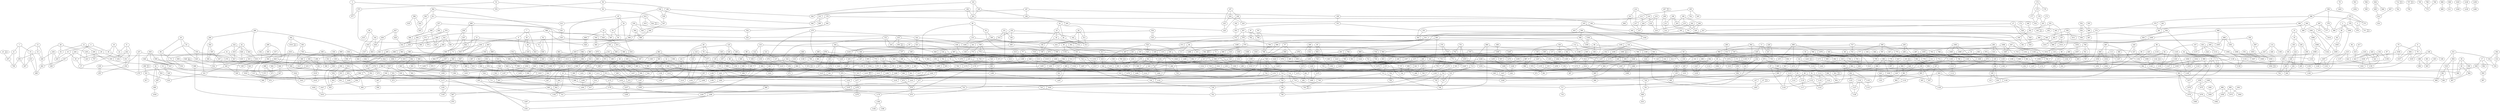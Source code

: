 /* Created with the Wolfram Language : www.wolfram.com */

graph {
	1;
	2;
	3;
	4;
	5;
	6;
	7;
	8;
	9;
	10;
	11;
	12;
	13;
	14;
	15;
	16;
	17;
	18;
	19;
	20;
	21;
	22;
	23;
	24;
	25;
	26;
	27;
	28;
	29;
	30;
	31;
	32;
	33;
	34;
	35;
	36;
	37;
	38;
	39;
	40;
	41;
	42;
	43;
	44;
	45;
	46;
	47;
	48;
	49;
	50;
	51;
	52;
	53;
	54;
	55;
	56;
	57;
	58;
	59;
	60;
	61;
	62;
	63;
	64;
	65;
	66;
	67;
	68;
	69;
	70;
	71;
	72;
	73;
	74;
	75;
	76;
	77;
	78;
	79;
	80;
	81;
	82;
	83;
	84;
	85;
	86;
	87;
	88;
	89;
	90;
	91;
	92;
	93;
	94;
	95;
	96;
	97;
	98;
	99;
	100;
	101;
	102;
	103;
	104;
	105;
	106;
	107;
	108;
	109;
	110;
	111;
	112;
	113;
	114;
	115;
	116;
	117;
	118;
	119;
	120;
	121;
	122;
	123;
	124;
	125;
	126;
	127;
	128;
	129;
	130;
	131;
	132;
	133;
	134;
	135;
	136;
	137;
	138;
	139;
	140;
	141;
	142;
	143;
	144;
	145;
	146;
	147;
	148;
	149;
	150;
	151;
	152;
	153;
	154;
	155;
	156;
	157;
	158;
	159;
	160;
	161;
	162;
	163;
	164;
	165;
	166;
	167;
	168;
	169;
	170;
	171;
	172;
	173;
	174;
	175;
	176;
	177;
	178;
	179;
	180;
	181;
	182;
	183;
	184;
	185;
	186;
	187;
	188;
	189;
	190;
	191;
	192;
	193;
	194;
	195;
	196;
	197;
	198;
	199;
	200;
	201;
	202;
	203;
	204;
	205;
	206;
	207;
	208;
	209;
	210;
	211;
	212;
	213;
	214;
	215;
	216;
	217;
	218;
	219;
	220;
	221;
	222;
	223;
	224;
	225;
	226;
	227;
	228;
	229;
	230;
	231;
	232;
	233;
	234;
	235;
	236;
	237;
	238;
	239;
	240;
	241;
	242;
	243;
	244;
	245;
	246;
	247;
	248;
	249;
	250;
	251;
	252;
	253;
	254;
	255;
	256;
	257;
	258;
	259;
	260;
	261;
	262;
	263;
	264;
	265;
	266;
	267;
	268;
	269;
	270;
	271;
	272;
	273;
	274;
	275;
	276;
	277;
	278;
	279;
	280;
	281;
	282;
	283;
	284;
	285;
	286;
	287;
	288;
	289;
	290;
	291;
	292;
	293;
	294;
	295;
	296;
	297;
	298;
	299;
	300;
	301;
	302;
	303;
	304;
	305;
	306;
	307;
	308;
	309;
	310;
	311;
	312;
	313;
	314;
	315;
	316;
	317;
	318;
	319;
	320;
	321;
	322;
	323;
	324;
	325;
	326;
	327;
	328;
	329;
	330;
	331;
	332;
	333;
	334;
	335;
	336;
	337;
	338;
	339;
	340;
	341;
	342;
	343;
	344;
	345;
	346;
	347;
	348;
	349;
	350;
	351;
	352;
	353;
	354;
	355;
	356;
	357;
	358;
	359;
	360;
	361;
	362;
	363;
	364;
	365;
	366;
	367;
	368;
	369;
	370;
	371;
	372;
	373;
	374;
	375;
	376;
	377;
	378;
	379;
	380;
	381;
	382;
	383;
	384;
	385;
	386;
	387;
	388;
	389;
	390;
	391;
	392;
	393;
	394;
	395;
	396;
	397;
	398;
	399;
	400;
	401;
	402;
	403;
	404;
	405;
	406;
	407;
	408;
	409;
	410;
	411;
	412;
	413;
	414;
	415;
	416;
	417;
	418;
	419;
	420;
	421;
	422;
	423;
	424;
	425;
	426;
	427;
	428;
	429;
	430;
	431;
	432;
	433;
	434;
	435;
	436;
	437;
	438;
	439;
	440;
	441;
	442;
	443;
	444;
	445;
	446;
	447;
	448;
	449;
	450;
	451;
	452;
	453;
	454;
	455;
	456;
	457;
	458;
	459;
	460;
	461;
	462;
	463;
	464;
	465;
	466;
	467;
	468;
	469;
	470;
	471;
	472;
	473;
	474;
	475;
	476;
	477;
	478;
	479;
	480;
	481;
	482;
	483;
	484;
	485;
	486;
	487;
	488;
	489;
	490;
	491;
	492;
	493;
	494;
	495;
	496;
	497;
	498;
	499;
	500;
	501;
	502;
	503;
	504;
	505;
	506;
	507;
	508;
	509;
	510;
	511;
	512;
	513;
	514;
	515;
	516;
	517;
	518;
	519;
	520;
	521;
	522;
	523;
	524;
	525;
	526;
	527;
	528;
	529;
	530;
	531;
	532;
	533;
	534;
	535;
	536;
	537;
	538;
	539;
	540;
	541;
	542;
	543;
	544;
	545;
	546;
	547;
	548;
	549;
	550;
	551;
	552;
	553;
	554;
	555;
	556;
	557;
	558;
	559;
	560;
	561;
	562;
	563;
	564;
	565;
	566;
	567;
	568;
	569;
	570;
	571;
	572;
	573;
	574;
	575;
	576;
	577;
	578;
	579;
	580;
	581;
	582;
	583;
	584;
	585;
	586;
	587;
	588;
	589;
	590;
	591;
	592;
	593;
	594;
	595;
	596;
	597;
	598;
	599;
	600;
	601;
	602;
	603;
	604;
	605;
	606;
	607;
	608;
	609;
	610;
	611;
	612;
	613;
	614;
	615;
	616;
	617;
	618;
	619;
	620;
	621;
	622;
	623;
	624;
	625;
	626;
	627;
	628;
	629;
	630;
	631;
	632;
	633;
	634;
	635;
	636;
	637;
	638;
	639;
	640;
	641;
	642;
	643;
	644;
	645;
	646;
	647;
	648;
	649;
	650;
	651;
	652;
	653;
	654;
	655;
	656;
	657;
	658;
	659;
	660;
	661;
	662;
	663;
	664;
	665;
	666;
	667;
	668;
	669;
	670;
	671;
	672;
	673;
	674;
	675;
	676;
	677;
	678;
	679;
	680;
	681;
	682;
	683;
	684;
	685;
	686;
	687;
	688;
	689;
	690;
	691;
	692;
	693;
	694;
	695;
	696;
	697;
	698;
	699;
	700;
	701;
	702;
	703;
	704;
	705;
	706;
	707;
	708;
	709;
	710;
	711;
	712;
	713;
	714;
	715;
	716;
	717;
	718;
	719;
	720;
	721;
	722;
	723;
	724;
	725;
	726;
	727;
	728;
	729;
	730;
	731;
	732;
	733;
	734;
	735;
	736;
	737;
	738;
	739;
	740;
	741;
	742;
	743;
	744;
	745;
	746;
	747;
	748;
	749;
	750;
	751;
	752;
	753;
	754;
	755;
	756;
	757;
	758;
	759;
	760;
	761;
	762;
	763;
	764;
	765;
	766;
	767;
	768;
	769;
	770;
	771;
	772;
	773;
	774;
	775;
	776;
	777;
	778;
	779;
	780;
	781;
	782;
	783;
	784;
	785;
	786;
	787;
	788;
	789;
	790;
	791;
	792;
	793;
	794;
	795;
	796;
	797;
	798;
	799;
	800;
	801;
	802;
	803;
	804;
	805;
	806;
	807;
	808;
	809;
	810;
	811;
	812;
	813;
	814;
	815;
	816;
	817;
	818;
	819;
	820;
	821;
	822;
	823;
	824;
	825;
	826;
	827;
	828;
	829;
	830;
	831;
	832;
	833;
	834;
	835;
	836;
	837;
	838;
	839;
	840;
	841;
	842;
	843;
	844;
	845;
	846;
	847;
	848;
	849;
	850;
	851;
	852;
	853;
	854;
	855;
	856;
	857;
	858;
	859;
	860;
	861;
	862;
	863;
	864;
	865;
	866;
	867;
	868;
	869;
	870;
	871;
	872;
	873;
	874;
	875;
	876;
	877;
	878;
	879;
	880;
	881;
	882;
	883;
	884;
	885;
	886;
	887;
	888;
	889;
	890;
	891;
	892;
	893;
	894;
	895;
	896;
	897;
	898;
	899;
	900;
	901;
	902;
	903;
	904;
	905;
	906;
	907;
	908;
	909;
	910;
	911;
	912;
	913;
	914;
	915;
	916;
	917;
	918;
	919;
	920;
	921;
	922;
	923;
	924;
	925;
	926;
	927;
	928;
	929;
	930;
	931;
	932;
	933;
	934;
	935;
	936;
	937;
	938;
	939;
	940;
	941;
	942;
	943;
	944;
	945;
	946;
	947;
	948;
	949;
	950;
	951;
	952;
	953;
	954;
	955;
	956;
	957;
	958;
	959;
	960;
	961;
	962;
	963;
	964;
	965;
	966;
	967;
	968;
	969;
	970;
	971;
	972;
	973;
	974;
	975;
	976;
	977;
	978;
	979;
	980;
	981;
	982;
	983;
	984;
	985;
	986;
	987;
	988;
	989;
	990;
	991;
	992;
	993;
	994;
	995;
	996;
	997;
	998;
	999;
	1000;
	1001;
	1002;
	1003;
	1004;
	1005;
	1006;
	1007;
	1008;
	1009;
	1010;
	1011;
	1012;
	1013;
	1014;
	1015;
	1016;
	1017;
	1018;
	1019;
	1020;
	1021;
	1022;
	1023;
	1024;
	1025;
	1026;
	1027;
	1028;
	1029;
	1030;
	1031;
	1032;
	1033;
	1034;
	1035;
	1036;
	1037;
	1038;
	1039;
	1040;
	1041;
	1042;
	1043;
	1044;
	1045;
	1046;
	1047;
	1048;
	1049;
	1050;
	1051;
	1052;
	1053;
	1054;
	1055;
	1056;
	1057;
	1058;
	1059;
	1060;
	1061;
	1062;
	1063;
	1064;
	1065;
	1066;
	1067;
	1068;
	1069;
	1070;
	1071;
	1072;
	1073;
	1074;
	1075;
	1076;
	1077;
	1078;
	1079;
	1080;
	1081;
	1082;
	1083;
	1084;
	1085;
	1086;
	1087;
	1088;
	1089;
	1090;
	1091;
	1092;
	1093;
	1094;
	1095;
	1096;
	1097;
	1098;
	1099;
	1100;
	1101;
	1102;
	1103;
	1104;
	1105;
	1106;
	1107;
	1108;
	1109;
	1110;
	1111;
	1112;
	1113;
	1114;
	1115;
	1116;
	1117;
	1118;
	1119;
	1120;
	1121;
	1122;
	1123;
	1124;
	1125;
	1126;
	1127;
	1128;
	1129;
	1130;
	1131;
	1132;
	1133;
	1134;
	1135;
	1136;
	1137;
	1138;
	1139;
	1140;
	1141;
	1142;
	1143;
	1144;
	1145;
	1146;
	1147;
	1148;
	1149;
	1150;
	1151;
	1152;
	1153;
	1154;
	1155;
	1156;
	1157;
	1158;
	1159;
	1160;
	1161;
	1162;
	1163;
	1164;
	1165;
	1166;
	1167;
	1168;
	1169;
	1170;
	1171;
	1172;
	1173;
	1174;
	1175;
	1176;
	1177;
	1178;
	1179;
	1180;
	1181;
	1182;
	1183;
	1184;
	1185;
	1186;
	1187;
	1188;
	1189;
	1190;
	1191;
	1192;
	1193;
	1194;
	1195;
	1196;
	1197;
	1198;
	1199;
	1200;
	1201;
	1202;
	1203;
	1204;
	1205;
	1206;
	1207;
	1208;
	1209;
	1210;
	1211;
	1212;
	1213;
	1214;
	1215;
	1216;
	1217;
	1218;
	1219;
	1220;
	1221;
	1222;
	1223;
	1224;
	1225;
	1226;
	1227;
	1228;
	1229;
	1230;
	1231;
	1232;
	1233;
	1234;
	1235;
	1236;
	1237;
	1238;
	1239;
	1240;
	1241;
	1242;
	1243;
	1244;
	1245;
	1246;
	1247;
	1248;
	1249;
	1250;
	1251;
	1252;
	1253;
	1254;
	1255;
	1256;
	1257;
	1258;
	1259;
	1260;
	1261;
	1262;
	1263;
	1264;
	1265;
	1266;
	1267;
	1268;
	1269;
	1270;
	1271;
	1272;
	1273;
	1274;
	1275;
	1276;
	1277;
	1278;
	1279;
	1280;
	1281;
	1282;
	1283;
	1284;
	1285;
	1286;
	1287;
	1288;
	1289;
	1290;
	1291;
	1292;
	1293;
	1294;
	1295;
	1296;
	1297;
	1298;
	1299;
	1300;
	1301;
	1302;
	1303;
	1304;
	1305;
	1306;
	1307;
	1308;
	1309;
	1310;
	1311;
	1312;
	1313;
	1314;
	1315;
	1316;
	1317;
	1 -- 21;
	1 -- 33;
	1 -- 256;
	2 -- 46;
	2 -- 1094;
	2 -- 1094;
	3 -- 371;
	3 -- 379;
	3 -- 379;
	4 -- 10;
	4 -- 36;
	4 -- 37;
	5 -- 576;
	5 -- 577;
	5 -- 577;
	6 -- 76;
	6 -- 1035;
	6 -- 1037;
	7 -- 8;
	7 -- 50;
	7 -- 821;
	8 -- 830;
	8 -- 839;
	9 -- 22;
	9 -- 242;
	9 -- 251;
	10 -- 30;
	10 -- 245;
	11 -- 229;
	11 -- 231;
	11 -- 703;
	12 -- 29;
	12 -- 34;
	12 -- 209;
	13 -- 14;
	13 -- 246;
	13 -- 267;
	14 -- 246;
	14 -- 256;
	15 -- 35;
	15 -- 194;
	15 -- 258;
	16 -- 22;
	16 -- 36;
	16 -- 37;
	17 -- 849;
	17 -- 850;
	17 -- 892;
	18 -- 940;
	18 -- 1175;
	18 -- 1182;
	19 -- 587;
	19 -- 609;
	19 -- 626;
	20 -- 43;
	20 -- 66;
	20 -- 825;
	21 -- 257;
	21 -- 706;
	22 -- 252;
	23 -- 23;
	23 -- 23;
	23 -- 257;
	24 -- 25;
	24 -- 28;
	24 -- 511;
	25 -- 28;
	25 -- 38;
	25 -- 159;
	26 -- 34;
	26 -- 239;
	26 -- 260;
	27 -- 527;
	27 -- 528;
	27 -- 530;
	28 -- 512;
	29 -- 30;
	29 -- 252;
	30 -- 37;
	31 -- 72;
	31 -- 842;
	31 -- 843;
	32 -- 461;
	32 -- 1194;
	32 -- 1195;
	33 -- 233;
	33 -- 268;
	34 -- 245;
	35 -- 193;
	35 -- 236;
	36 -- 251;
	38 -- 158;
	38 -- 513;
	39 -- 40;
	39 -- 958;
	39 -- 969;
	40 -- 962;
	40 -- 969;
	41 -- 70;
	41 -- 827;
	41 -- 835;
	42 -- 819;
	42 -- 824;
	42 -- 828;
	43 -- 330;
	43 -- 834;
	44 -- 563;
	44 -- 697;
	44 -- 699;
	45 -- 54;
	45 -- 64;
	45 -- 637;
	46 -- 56;
	46 -- 1093;
	47 -- 61;
	47 -- 63;
	47 -- 1120;
	48 -- 460;
	48 -- 469;
	48 -- 470;
	49 -- 1116;
	49 -- 1118;
	49 -- 1121;
	50 -- 68;
	50 -- 839;
	51 -- 400;
	51 -- 984;
	51 -- 1059;
	52 -- 72;
	52 -- 838;
	52 -- 844;
	53 -- 59;
	53 -- 575;
	53 -- 576;
	54 -- 55;
	54 -- 634;
	55 -- 64;
	55 -- 587;
	56 -- 1093;
	56 -- 1102;
	57 -- 856;
	57 -- 858;
	57 -- 875;
	58 -- 59;
	58 -- 186;
	58 -- 576;
	59 -- 547;
	60 -- 78;
	60 -- 1232;
	60 -- 1236;
	61 -- 1119;
	61 -- 1122;
	62 -- 400;
	62 -- 400;
	62 -- 980;
	63 -- 1116;
	63 -- 1121;
	64 -- 635;
	65 -- 652;
	65 -- 652;
	65 -- 1302;
	66 -- 70;
	66 -- 834;
	67 -- 792;
	67 -- 792;
	67 -- 799;
	68 -- 319;
	68 -- 821;
	69 -- 794;
	69 -- 809;
	69 -- 815;
	70 -- 834;
	71 -- 835;
	71 -- 844;
	71 -- 855;
	72 -- 838;
	73 -- 855;
	74 -- 941;
	74 -- 1174;
	74 -- 1176;
	75 -- 76;
	75 -- 1036;
	75 -- 1041;
	76 -- 1035;
	77 -- 456;
	77 -- 1188;
	77 -- 1188;
	78 -- 783;
	78 -- 1236;
	79 -- 1263;
	80 -- 111;
	80 -- 431;
	80 -- 439;
	81 -- 105;
	81 -- 427;
	81 -- 1162;
	82 -- 1090;
	82 -- 1150;
	82 -- 1162;
	83 -- 136;
	83 -- 141;
	83 -- 485;
	84 -- 419;
	85 -- 101;
	85 -- 411;
	85 -- 1154;
	86 -- 108;
	86 -- 119;
	86 -- 456;
	87 -- 500;
	87 -- 1218;
	87 -- 1277;
	88 -- 481;
	88 -- 483;
	88 -- 1192;
	89 -- 480;
	89 -- 485;
	89 -- 1219;
	90 -- 93;
	90 -- 133;
	90 -- 1285;
	91 -- 142;
	91 -- 492;
	91 -- 1243;
	92 -- 162;
	92 -- 511;
	92 -- 512;
	93 -- 159;
	93 -- 160;
	94 -- 192;
	94 -- 615;
	94 -- 644;
	95 -- 1062;
	95 -- 1110;
	95 -- 1114;
	96 -- 99;
	96 -- 1135;
	96 -- 1145;
	97 -- 1158;
	98 -- 171;
	99 -- 412;
	99 -- 1314;
	100 -- 171;
	100 -- 412;
	100 -- 514;
	101 -- 416;
	101 -- 1316;
	102 -- 421;
	102 -- 423;
	102 -- 1158;
	103 -- 103;
	103 -- 103;
	103 -- 428;
	104 -- 427;
	105 -- 106;
	105 -- 428;
	106 -- 109;
	106 -- 430;
	107 -- 1137;
	107 -- 1137;
	107 -- 1150;
	108 -- 440;
	108 -- 441;
	109 -- 110;
	109 -- 430;
	112 -- 437;
	112 -- 467;
	112 -- 1166;
	113 -- 430;
	113 -- 432;
	113 -- 1167;
	114 -- 447;
	114 -- 448;
	114 -- 1190;
	115 -- 453;
	115 -- 454;
	115 -- 455;
	116 -- 119;
	116 -- 122;
	116 -- 1193;
	117 -- 456;
	117 -- 1185;
	117 -- 1191;
	118 -- 120;
	118 -- 449;
	118 -- 453;
	119 -- 120;
	120 -- 454;
	121 -- 127;
	121 -- 458;
	121 -- 1193;
	122 -- 458;
	122 -- 1193;
	123 -- 124;
	123 -- 130;
	123 -- 477;
	124 -- 461;
	124 -- 1196;
	125 -- 126;
	125 -- 129;
	125 -- 130;
	126 -- 458;
	126 -- 1199;
	127 -- 452;
	127 -- 1217;
	128 -- 135;
	128 -- 457;
	128 -- 1191;
	129 -- 449;
	129 -- 457;
	130 -- 1214;
	131 -- 464;
	131 -- 464;
	131 -- 466;
	132 -- 434;
	132 -- 452;
	132 -- 467;
	133 -- 158;
	133 -- 1284;
	134 -- 473;
	134 -- 473;
	134 -- 476;
	135 -- 1192;
	135 -- 1200;
	137 -- 137;
	137 -- 137;
	137 -- 1283;
	138 -- 139;
	138 -- 150;
	138 -- 1247;
	139 -- 150;
	139 -- 487;
	140 -- 141;
	140 -- 487;
	140 -- 492;
	141 -- 143;
	142 -- 147;
	142 -- 1242;
	143 -- 145;
	143 -- 490;
	144 -- 152;
	144 -- 504;
	144 -- 1256;
	145 -- 147;
	145 -- 490;
	146 -- 148;
	146 -- 488;
	146 -- 492;
	147 -- 1283;
	149 -- 493;
	150 -- 487;
	151 -- 156;
	151 -- 509;
	151 -- 510;
	152 -- 507;
	152 -- 1282;
	153 -- 473;
	153 -- 506;
	153 -- 507;
	154 -- 489;
	154 -- 506;
	154 -- 507;
	155 -- 156;
	155 -- 162;
	155 -- 510;
	156 -- 499;
	157 -- 168;
	157 -- 1148;
	157 -- 1286;
	158 -- 159;
	160 -- 161;
	160 -- 512;
	161 -- 163;
	161 -- 166;
	162 -- 513;
	164 -- 165;
	164 -- 166;
	164 -- 472;
	165 -- 472;
	165 -- 515;
	166 -- 167;
	167 -- 170;
	167 -- 472;
	168 -- 479;
	168 -- 516;
	169 -- 170;
	169 -- 397;
	169 -- 516;
	170 -- 515;
	171 -- 1147;
	172 -- 528;
	173 -- 183;
	174 -- 175;
	174 -- 177;
	174 -- 179;
	175 -- 176;
	175 -- 177;
	176 -- 183;
	176 -- 532;
	177 -- 532;
	178 -- 532;
	178 -- 540;
	178 -- 546;
	180 -- 200;
	180 -- 201;
	180 -- 533;
	181 -- 185;
	181 -- 201;
	181 -- 549;
	182 -- 553;
	183 -- 184;
	184 -- 184;
	184 -- 184;
	185 -- 196;
	185 -- 201;
	186 -- 538;
	186 -- 549;
	187 -- 189;
	187 -- 196;
	187 -- 549;
	188 -- 203;
	188 -- 203;
	188 -- 211;
	188 -- 701;
	189 -- 190;
	189 -- 191;
	190 -- 362;
	190 -- 365;
	191 -- 353;
	191 -- 553;
	192 -- 616;
	192 -- 638;
	193 -- 194;
	193 -- 222;
	194 -- 259;
	195 -- 205;
	195 -- 213;
	195 -- 702;
	196 -- 200;
	197 -- 198;
	197 -- 204;
	197 -- 223;
	198 -- 224;
	198 -- 225;
	199 -- 203;
	199 -- 206;
	199 -- 215;
	200 -- 224;
	202 -- 212;
	202 -- 220;
	202 -- 701;
	204 -- 223;
	204 -- 225;
	206 -- 220;
	206 -- 701;
	207 -- 207;
	207 -- 207;
	207 -- 208;
	208 -- 211;
	208 -- 212;
	209 -- 279;
	209 -- 707;
	210 -- 218;
	210 -- 219;
	210 -- 226;
	211 -- 212;
	213 -- 225;
	213 -- 226;
	214 -- 216;
	214 -- 217;
	214 -- 221;
	215 -- 219;
	215 -- 220;
	216 -- 217;
	216 -- 218;
	217 -- 227;
	218 -- 219;
	221 -- 227;
	221 -- 664;
	222 -- 248;
	222 -- 261;
	223 -- 224;
	226 -- 227;
	228 -- 231;
	228 -- 231;
	228 -- 703;
	229 -- 232;
	229 -- 249;
	229 -- 703;
	230 -- 704;
	230 -- 705;
	230 -- 714;
	232 -- 234;
	232 -- 234;
	233 -- 267;
	233 -- 268;
	234 -- 717;
	235 -- 253;
	235 -- 266;
	235 -- 274;
	236 -- 258;
	236 -- 265;
	237 -- 238;
	237 -- 270;
	237 -- 279;
	238 -- 255;
	238 -- 255;
	239 -- 243;
	239 -- 250;
	240 -- 243;
	240 -- 247;
	240 -- 264;
	241 -- 243;
	241 -- 249;
	241 -- 705;
	242 -- 250;
	242 -- 252;
	242 -- 254;
	244 -- 245;
	244 -- 246;
	244 -- 260;
	246 -- 262;
	247 -- 260;
	247 -- 262;
	248 -- 261;
	248 -- 263;
	249 -- 266;
	250 -- 253;
	251 -- 254;
	253 -- 279;
	254 -- 255;
	256 -- 267;
	256 -- 706;
	257 -- 706;
	258 -- 265;
	259 -- 265;
	259 -- 704;
	261 -- 264;
	262 -- 268;
	263 -- 264;
	263 -- 704;
	266 -- 705;
	269 -- 272;
	270 -- 274;
	270 -- 278;
	271 -- 709;
	272 -- 288;
	272 -- 709;
	273 -- 281;
	273 -- 709;
	273 -- 715;
	274 -- 694;
	275 -- 1266;
	275 -- 1267;
	275 -- 1272;
	276 -- 288;
	276 -- 291;
	276 -- 710;
	277 -- 278;
	278 -- 288;
	280 -- 281;
	281 -- 282;
	283 -- 285;
	283 -- 312;
	283 -- 772;
	284 -- 310;
	284 -- 763;
	284 -- 764;
	285 -- 311;
	285 -- 772;
	286 -- 293;
	286 -- 294;
	286 -- 296;
	287 -- 772;
	289 -- 292;
	289 -- 812;
	289 -- 812;
	290 -- 312;
	291 -- 292;
	291 -- 293;
	292 -- 883;
	293 -- 297;
	294 -- 304;
	294 -- 321;
	295 -- 296;
	295 -- 851;
	295 -- 852;
	296 -- 391;
	298 -- 298;
	298 -- 298;
	298 -- 301;
	299 -- 300;
	299 -- 315;
	299 -- 342;
	301 -- 817;
	301 -- 818;
	302 -- 314;
	302 -- 314;
	302 -- 332;
	303 -- 320;
	303 -- 326;
	303 -- 329;
	304 -- 305;
	304 -- 306;
	305 -- 306;
	305 -- 307;
	306 -- 395;
	307 -- 320;
	307 -- 823;
	308 -- 775;
	308 -- 777;
	308 -- 787;
	309 -- 779;
	309 -- 780;
	309 -- 781;
	311 -- 880;
	311 -- 881;
	312 -- 883;
	313 -- 328;
	313 -- 328;
	313 -- 848;
	314 -- 334;
	315 -- 970;
	315 -- 973;
	316 -- 317;
	316 -- 323;
	316 -- 329;
	317 -- 325;
	317 -- 960;
	318 -- 334;
	318 -- 335;
	318 -- 964;
	319 -- 829;
	319 -- 833;
	320 -- 321;
	320 -- 326;
	321 -- 818;
	322 -- 819;
	322 -- 824;
	322 -- 832;
	323 -- 333;
	323 -- 335;
	324 -- 333;
	324 -- 340;
	324 -- 972;
	325 -- 341;
	325 -- 957;
	326 -- 970;
	327 -- 895;
	327 -- 907;
	327 -- 968;
	328 -- 818;
	329 -- 970;
	330 -- 825;
	330 -- 827;
	331 -- 332;
	331 -- 904;
	331 -- 968;
	332 -- 334;
	333 -- 971;
	335 -- 971;
	336 -- 339;
	337 -- 394;
	338 -- 895;
	338 -- 905;
	338 -- 907;
	339 -- 340;
	339 -- 936;
	340 -- 341;
	341 -- 973;
	342 -- 395;
	342 -- 1020;
	343 -- 383;
	343 -- 386;
	343 -- 389;
	344 -- 349;
	344 -- 988;
	344 -- 1087;
	345 -- 993;
	345 -- 995;
	345 -- 995;
	346 -- 427;
	347 -- 993;
	348 -- 352;
	349 -- 987;
	349 -- 1072;
	350 -- 997;
	350 -- 999;
	350 -- 1003;
	351 -- 352;
	351 -- 354;
	351 -- 357;
	352 -- 359;
	353 -- 359;
	353 -- 362;
	355 -- 360;
	355 -- 361;
	355 -- 362;
	356 -- 366;
	356 -- 373;
	356 -- 376;
	357 -- 999;
	357 -- 1010;
	358 -- 360;
	358 -- 1011;
	358 -- 1012;
	359 -- 361;
	360 -- 361;
	360 -- 999;
	363 -- 381;
	364 -- 365;
	364 -- 369;
	364 -- 375;
	365 -- 382;
	366 -- 368;
	366 -- 370;
	366 -- 373;
	367 -- 369;
	367 -- 375;
	367 -- 377;
	367 -- 377;
	368 -- 369;
	368 -- 381;
	370 -- 374;
	370 -- 381;
	371 -- 371;
	371 -- 371;
	372 -- 373;
	372 -- 378;
	372 -- 380;
	374 -- 382;
	374 -- 1015;
	375 -- 1014;
	376 -- 377;
	376 -- 380;
	378 -- 379;
	378 -- 380;
	382 -- 1031;
	383 -- 387;
	383 -- 1013;
	384 -- 390;
	384 -- 391;
	384 -- 1017;
	385 -- 388;
	385 -- 389;
	385 -- 390;
	386 -- 387;
	386 -- 389;
	387 -- 390;
	388 -- 1017;
	388 -- 1018;
	391 -- 1018;
	392 -- 393;
	392 -- 1016;
	392 -- 1019;
	393 -- 700;
	393 -- 1017;
	394 -- 395;
	394 -- 990;
	396 -- 686;
	396 -- 1040;
	396 -- 1041;
	397 -- 516;
	397 -- 1285;
	398 -- 944;
	398 -- 978;
	398 -- 1084;
	399 -- 1167;
	401 -- 402;
	401 -- 1117;
	401 -- 1130;
	402 -- 1125;
	402 -- 1130;
	403 -- 424;
	403 -- 1126;
	403 -- 1131;
	404 -- 1126;
	404 -- 1129;
	404 -- 1132;
	405 -- 1129;
	406 -- 1092;
	406 -- 1131;
	406 -- 1137;
	407 -- 1067;
	407 -- 1100;
	407 -- 1101;
	408 -- 410;
	408 -- 1148;
	408 -- 1148;
	409 -- 519;
	409 -- 521;
	409 -- 1287;
	411 -- 416;
	411 -- 1155;
	412 -- 1151;
	413 -- 414;
	413 -- 514;
	413 -- 517;
	415 -- 422;
	415 -- 1157;
	415 -- 1160;
	416 -- 526;
	417 -- 419;
	418 -- 421;
	418 -- 422;
	418 -- 1156;
	419 -- 423;
	420 -- 421;
	420 -- 423;
	420 -- 1156;
	422 -- 1156;
	425 -- 1162;
	426 -- 1132;
	426 -- 1161;
	426 -- 1161;
	427 -- 429;
	428 -- 429;
	429 -- 1161;
	431 -- 432;
	431 -- 451;
	432 -- 451;
	433 -- 434;
	433 -- 438;
	433 -- 450;
	434 -- 439;
	435 -- 443;
	435 -- 444;
	435 -- 1164;
	436 -- 437;
	436 -- 437;
	436 -- 1172;
	437 -- 1090;
	438 -- 1166;
	438 -- 1185;
	439 -- 440;
	440 -- 441;
	441 -- 1217;
	442 -- 445;
	442 -- 445;
	442 -- 1185;
	444 -- 1164;
	444 -- 1167;
	445 -- 1173;
	446 -- 1173;
	446 -- 1174;
	446 -- 1176;
	447 -- 454;
	447 -- 456;
	449 -- 453;
	450 -- 450;
	450 -- 450;
	451 -- 1163;
	452 -- 471;
	457 -- 1192;
	459 -- 460;
	459 -- 468;
	459 -- 470;
	460 -- 1215;
	461 -- 1194;
	462 -- 1196;
	462 -- 1207;
	462 -- 1207;
	463 -- 465;
	463 -- 479;
	463 -- 1216;
	464 -- 1215;
	465 -- 1213;
	465 -- 1217;
	466 -- 1210;
	466 -- 1213;
	467 -- 1216;
	468 -- 469;
	468 -- 1197;
	469 -- 470;
	474 -- 484;
	475 -- 476;
	475 -- 522;
	475 -- 1220;
	476 -- 1219;
	477 -- 1219;
	477 -- 1233;
	478 -- 1222;
	478 -- 1224;
	478 -- 1273;
	479 -- 515;
	480 -- 482;
	480 -- 1241;
	481 -- 484;
	481 -- 1198;
	482 -- 484;
	482 -- 1241;
	483 -- 1240;
	483 -- 1241;
	485 -- 489;
	486 -- 1240;
	488 -- 493;
	488 -- 494;
	489 -- 490;
	491 -- 493;
	495 -- 1257;
	495 -- 1259;
	495 -- 1262;
	496 -- 497;
	496 -- 1227;
	496 -- 1230;
	497 -- 1231;
	497 -- 1231;
	498 -- 1269;
	499 -- 500;
	499 -- 508;
	500 -- 1281;
	501 -- 505;
	501 -- 509;
	501 -- 1282;
	502 -- 505;
	502 -- 1281;
	502 -- 1281;
	503 -- 505;
	504 -- 1244;
	504 -- 1283;
	506 -- 509;
	510 -- 1284;
	511 -- 513;
	514 -- 517;
	517 -- 521;
	518 -- 1153;
	518 -- 1313;
	518 -- 1315;
	519 -- 1152;
	519 -- 1152;
	520 -- 683;
	520 -- 683;
	520 -- 1285;
	521 -- 1287;
	522 -- 523;
	522 -- 1284;
	523 -- 1218;
	523 -- 1299;
	524 -- 525;
	524 -- 1139;
	524 -- 1317;
	525 -- 1153;
	525 -- 1307;
	526 -- 1151;
	526 -- 1314;
	527 -- 531;
	527 -- 535;
	528 -- 529;
	529 -- 530;
	529 -- 530;
	531 -- 631;
	531 -- 631;
	533 -- 546;
	533 -- 695;
	534 -- 535;
	534 -- 535;
	534 -- 543;
	536 -- 538;
	536 -- 545;
	536 -- 546;
	537 -- 543;
	537 -- 544;
	537 -- 585;
	538 -- 547;
	539 -- 542;
	539 -- 545;
	539 -- 569;
	540 -- 542;
	540 -- 545;
	541 -- 581;
	541 -- 620;
	541 -- 640;
	542 -- 543;
	547 -- 548;
	548 -- 568;
	548 -- 569;
	550 -- 561;
	550 -- 565;
	550 -- 565;
	551 -- 1000;
	551 -- 1007;
	551 -- 1008;
	552 -- 554;
	552 -- 554;
	552 -- 566;
	553 -- 572;
	554 -- 558;
	555 -- 566;
	556 -- 558;
	556 -- 559;
	556 -- 1007;
	557 -- 558;
	557 -- 572;
	557 -- 578;
	560 -- 561;
	560 -- 1005;
	560 -- 1031;
	561 -- 696;
	562 -- 992;
	562 -- 1012;
	562 -- 1015;
	563 -- 697;
	563 -- 698;
	564 -- 565;
	564 -- 568;
	564 -- 568;
	566 -- 567;
	569 -- 581;
	570 -- 571;
	570 -- 581;
	570 -- 584;
	571 -- 574;
	571 -- 580;
	572 -- 573;
	575 -- 577;
	575 -- 580;
	578 -- 579;
	578 -- 580;
	579 -- 592;
	579 -- 593;
	582 -- 583;
	582 -- 611;
	582 -- 621;
	583 -- 586;
	583 -- 624;
	584 -- 600;
	584 -- 632;
	585 -- 586;
	585 -- 620;
	586 -- 630;
	587 -- 633;
	588 -- 618;
	588 -- 624;
	588 -- 625;
	589 -- 608;
	589 -- 626;
	589 -- 628;
	590 -- 593;
	590 -- 596;
	590 -- 1051;
	591 -- 1052;
	592 -- 592;
	592 -- 592;
	593 -- 603;
	594 -- 595;
	596 -- 598;
	596 -- 1306;
	597 -- 650;
	597 -- 682;
	597 -- 682;
	598 -- 599;
	598 -- 682;
	599 -- 600;
	599 -- 602;
	600 -- 648;
	601 -- 602;
	601 -- 639;
	601 -- 639;
	602 -- 651;
	604 -- 605;
	604 -- 605;
	604 -- 606;
	605 -- 612;
	607 -- 612;
	608 -- 620;
	608 -- 632;
	609 -- 628;
	609 -- 628;
	610 -- 613;
	610 -- 619;
	610 -- 622;
	611 -- 613;
	611 -- 625;
	612 -- 614;
	613 -- 621;
	616 -- 617;
	616 -- 643;
	621 -- 623;
	622 -- 622;
	622 -- 622;
	623 -- 630;
	623 -- 631;
	624 -- 625;
	626 -- 633;
	627 -- 629;
	627 -- 629;
	627 -- 636;
	629 -- 632;
	630 -- 641;
	633 -- 634;
	634 -- 637;
	635 -- 637;
	635 -- 639;
	636 -- 638;
	636 -- 641;
	638 -- 643;
	640 -- 648;
	640 -- 660;
	641 -- 642;
	643 -- 644;
	644 -- 1295;
	645 -- 646;
	645 -- 647;
	645 -- 659;
	646 -- 647;
	646 -- 647;
	648 -- 696;
	649 -- 656;
	649 -- 656;
	649 -- 1291;
	650 -- 651;
	650 -- 1292;
	651 -- 1291;
	652 -- 1293;
	653 -- 654;
	653 -- 1295;
	653 -- 1302;
	654 -- 655;
	654 -- 656;
	655 -- 1294;
	655 -- 1301;
	657 -- 672;
	657 -- 1295;
	657 -- 1297;
	658 -- 668;
	659 -- 661;
	659 -- 675;
	660 -- 661;
	660 -- 662;
	661 -- 671;
	662 -- 663;
	662 -- 726;
	663 -- 692;
	663 -- 694;
	665 -- 667;
	665 -- 723;
	665 -- 723;
	666 -- 713;
	666 -- 733;
	666 -- 742;
	667 -- 670;
	667 -- 670;
	668 -- 670;
	668 -- 673;
	669 -- 671;
	669 -- 671;
	669 -- 673;
	672 -- 673;
	672 -- 675;
	674 -- 678;
	674 -- 678;
	674 -- 724;
	675 -- 1290;
	676 -- 677;
	676 -- 678;
	676 -- 681;
	677 -- 1276;
	677 -- 1290;
	679 -- 685;
	679 -- 791;
	679 -- 807;
	680 -- 804;
	680 -- 805;
	680 -- 806;
	683 -- 1286;
	684 -- 1035;
	684 -- 1037;
	684 -- 1047;
	685 -- 689;
	685 -- 1040;
	686 -- 689;
	686 -- 1026;
	687 -- 690;
	687 -- 1034;
	687 -- 1039;
	688 -- 836;
	688 -- 843;
	688 -- 1023;
	689 -- 726;
	690 -- 1034;
	690 -- 1050;
	691 -- 696;
	693 -- 725;
	693 -- 790;
	693 -- 796;
	694 -- 711;
	696 -- 698;
	697 -- 699;
	698 -- 1026;
	699 -- 1030;
	700 -- 990;
	700 -- 1013;
	708 -- 733;
	708 -- 761;
	708 -- 764;
	710 -- 771;
	710 -- 771;
	711 -- 722;
	711 -- 725;
	712 -- 712;
	712 -- 712;
	712 -- 762;
	713 -- 735;
	713 -- 744;
	714 -- 716;
	714 -- 750;
	715 -- 745;
	715 -- 749;
	716 -- 717;
	716 -- 722;
	717 -- 718;
	719 -- 720;
	719 -- 722;
	719 -- 749;
	720 -- 739;
	720 -- 740;
	721 -- 737;
	721 -- 744;
	721 -- 748;
	722 -- 723;
	724 -- 730;
	724 -- 738;
	725 -- 742;
	726 -- 791;
	727 -- 741;
	727 -- 763;
	727 -- 790;
	728 -- 730;
	728 -- 731;
	728 -- 1274;
	729 -- 1226;
	729 -- 1273;
	729 -- 1275;
	730 -- 1274;
	731 -- 732;
	731 -- 732;
	732 -- 738;
	733 -- 764;
	734 -- 736;
	734 -- 736;
	734 -- 753;
	735 -- 747;
	735 -- 748;
	736 -- 737;
	737 -- 744;
	738 -- 739;
	739 -- 742;
	740 -- 746;
	740 -- 746;
	741 -- 793;
	741 -- 795;
	743 -- 745;
	743 -- 746;
	743 -- 747;
	745 -- 748;
	747 -- 748;
	749 -- 750;
	750 -- 750;
	750 -- 750;
	751 -- 752;
	751 -- 754;
	751 -- 1253;
	752 -- 753;
	752 -- 1253;
	753 -- 754;
	754 -- 756;
	755 -- 756;
	756 -- 758;
	757 -- 757;
	757 -- 757;
	757 -- 759;
	760 -- 760;
	760 -- 760;
	760 -- 1252;
	761 -- 767;
	761 -- 776;
	763 -- 788;
	765 -- 770;
	766 -- 770;
	768 -- 770;
	769 -- 773;
	769 -- 774;
	769 -- 879;
	771 -- 809;
	773 -- 779;
	773 -- 871;
	774 -- 776;
	774 -- 781;
	775 -- 776;
	775 -- 778;
	777 -- 778;
	777 -- 859;
	778 -- 857;
	779 -- 871;
	780 -- 866;
	780 -- 871;
	781 -- 784;
	782 -- 783;
	782 -- 785;
	782 -- 801;
	783 -- 784;
	784 -- 1204;
	786 -- 788;
	787 -- 788;
	787 -- 795;
	789 -- 793;
	789 -- 794;
	789 -- 813;
	790 -- 808;
	791 -- 808;
	792 -- 796;
	793 -- 809;
	794 -- 815;
	795 -- 815;
	796 -- 798;
	797 -- 798;
	797 -- 799;
	797 -- 799;
	798 -- 801;
	800 -- 801;
	800 -- 804;
	800 -- 1222;
	802 -- 1227;
	802 -- 1228;
	802 -- 1230;
	803 -- 806;
	803 -- 806;
	803 -- 807;
	804 -- 807;
	808 -- 810;
	811 -- 822;
	811 -- 841;
	811 -- 841;
	812 -- 813;
	813 -- 814;
	814 -- 841;
	814 -- 885;
	816 -- 820;
	816 -- 822;
	816 -- 1022;
	819 -- 827;
	820 -- 823;
	820 -- 831;
	820 -- 832;
	821 -- 829;
	822 -- 851;
	823 -- 1024;
	824 -- 833;
	825 -- 846;
	826 -- 826;
	826 -- 826;
	826 -- 832;
	828 -- 833;
	828 -- 835;
	829 -- 831;
	830 -- 831;
	830 -- 840;
	836 -- 837;
	836 -- 840;
	837 -- 840;
	837 -- 842;
	838 -- 839;
	842 -- 843;
	843 -- 844;
	845 -- 846;
	845 -- 860;
	845 -- 934;
	846 -- 847;
	847 -- 848;
	847 -- 848;
	849 -- 850;
	849 -- 900;
	850 -- 897;
	851 -- 852;
	852 -- 854;
	853 -- 854;
	853 -- 1019;
	853 -- 1028;
	854 -- 1027;
	855 -- 1042;
	856 -- 858;
	856 -- 877;
	858 -- 859;
	859 -- 884;
	860 -- 886;
	860 -- 887;
	860 -- 888;
	861 -- 889;
	861 -- 890;
	861 -- 894;
	862 -- 864;
	863 -- 864;
	863 -- 865;
	863 -- 918;
	864 -- 915;
	865 -- 869;
	865 -- 870;
	866 -- 869;
	866 -- 876;
	867 -- 868;
	867 -- 1183;
	867 -- 1203;
	868 -- 869;
	868 -- 1203;
	870 -- 872;
	870 -- 1201;
	872 -- 875;
	872 -- 914;
	873 -- 874;
	874 -- 889;
	874 -- 891;
	874 -- 893;
	875 -- 878;
	876 -- 877;
	876 -- 879;
	877 -- 878;
	878 -- 879;
	880 -- 881;
	880 -- 884;
	881 -- 882;
	883 -- 885;
	884 -- 886;
	885 -- 886;
	888 -- 889;
	888 -- 966;
	890 -- 891;
	890 -- 891;
	893 -- 914;
	893 -- 917;
	894 -- 898;
	894 -- 959;
	895 -- 902;
	896 -- 899;
	898 -- 900;
	898 -- 905;
	900 -- 902;
	901 -- 901;
	901 -- 901;
	901 -- 902;
	903 -- 906;
	903 -- 956;
	903 -- 959;
	904 -- 910;
	904 -- 967;
	905 -- 907;
	906 -- 957;
	906 -- 966;
	908 -- 911;
	909 -- 925;
	909 -- 931;
	909 -- 956;
	910 -- 961;
	910 -- 967;
	912 -- 913;
	912 -- 921;
	912 -- 1189;
	913 -- 915;
	913 -- 916;
	914 -- 917;
	915 -- 917;
	916 -- 924;
	916 -- 927;
	918 -- 929;
	918 -- 929;
	919 -- 920;
	919 -- 927;
	919 -- 928;
	920 -- 943;
	920 -- 1187;
	922 -- 925;
	923 -- 926;
	923 -- 926;
	923 -- 1189;
	924 -- 925;
	924 -- 927;
	926 -- 1187;
	928 -- 941;
	928 -- 942;
	929 -- 942;
	930 -- 935;
	930 -- 956;
	930 -- 965;
	931 -- 932;
	931 -- 936;
	932 -- 933;
	932 -- 933;
	933 -- 954;
	934 -- 935;
	934 -- 966;
	935 -- 937;
	936 -- 955;
	937 -- 938;
	937 -- 939;
	938 -- 947;
	938 -- 1048;
	939 -- 940;
	939 -- 1177;
	940 -- 942;
	941 -- 1175;
	944 -- 946;
	944 -- 1085;
	945 -- 978;
	946 -- 947;
	946 -- 953;
	947 -- 948;
	949 -- 951;
	949 -- 976;
	949 -- 977;
	949 -- 979;
	950 -- 951;
	950 -- 952;
	950 -- 955;
	951 -- 973;
	952 -- 953;
	952 -- 954;
	953 -- 965;
	954 -- 955;
	957 -- 965;
	958 -- 962;
	958 -- 963;
	959 -- 960;
	960 -- 963;
	961 -- 963;
	961 -- 968;
	962 -- 967;
	964 -- 969;
	964 -- 971;
	972 -- 972;
	972 -- 972;
	974 -- 975;
	974 -- 981;
	974 -- 981;
	975 -- 976;
	975 -- 991;
	976 -- 991;
	977 -- 1085;
	977 -- 1085;
	978 -- 1086;
	980 -- 982;
	980 -- 984;
	981 -- 982;
	982 -- 983;
	983 -- 1076;
	983 -- 1077;
	983 -- 1079;
	984 -- 1077;
	985 -- 1056;
	985 -- 1064;
	985 -- 1074;
	986 -- 1056;
	986 -- 1074;
	986 -- 1083;
	987 -- 988;
	987 -- 1021;
	988 -- 991;
	989 -- 1070;
	989 -- 1071;
	989 -- 1073;
	990 -- 1025;
	992 -- 995;
	992 -- 1020;
	993 -- 994;
	996 -- 1001;
	996 -- 1004;
	996 -- 1005;
	997 -- 1000;
	997 -- 1003;
	998 -- 1001;
	998 -- 1005;
	998 -- 1009;
	1000 -- 1002;
	1001 -- 1006;
	1002 -- 1002;
	1002 -- 1002;
	1003 -- 1008;
	1004 -- 1053;
	1004 -- 1073;
	1006 -- 1007;
	1006 -- 1008;
	1009 -- 1010;
	1009 -- 1031;
	1010 -- 1012;
	1013 -- 1015;
	1016 -- 1016;
	1016 -- 1016;
	1018 -- 1019;
	1020 -- 1021;
	1021 -- 1025;
	1022 -- 1027;
	1022 -- 1043;
	1023 -- 1042;
	1023 -- 1043;
	1024 -- 1028;
	1024 -- 1043;
	1025 -- 1028;
	1026 -- 1033;
	1027 -- 1033;
	1029 -- 1033;
	1032 -- 1051;
	1032 -- 1053;
	1032 -- 1053;
	1034 -- 1044;
	1036 -- 1037;
	1036 -- 1038;
	1038 -- 1039;
	1038 -- 1041;
	1039 -- 1040;
	1042 -- 1047;
	1045 -- 1049;
	1046 -- 1048;
	1046 -- 1088;
	1046 -- 1107;
	1047 -- 1048;
	1050 -- 1051;
	1050 -- 1107;
	1054 -- 1057;
	1055 -- 1058;
	1055 -- 1072;
	1055 -- 1109;
	1056 -- 1082;
	1057 -- 1058;
	1057 -- 1058;
	1059 -- 1075;
	1059 -- 1078;
	1060 -- 1075;
	1060 -- 1080;
	1060 -- 1082;
	1061 -- 1074;
	1063 -- 1065;
	1063 -- 1068;
	1063 -- 1069;
	1063 -- 1108;
	1065 -- 1106;
	1065 -- 1108;
	1066 -- 1067;
	1066 -- 1068;
	1066 -- 1107;
	1067 -- 1105;
	1068 -- 1069;
	1068 -- 1171;
	1069 -- 1086;
	1070 -- 1071;
	1070 -- 1105;
	1071 -- 1087;
	1072 -- 1073;
	1075 -- 1083;
	1076 -- 1080;
	1076 -- 1082;
	1077 -- 1078;
	1078 -- 1079;
	1079 -- 1080;
	1081 -- 1083;
	1086 -- 1088;
	1087 -- 1088;
	1089 -- 1089;
	1089 -- 1089;
	1089 -- 1170;
	1090 -- 1144;
	1091 -- 1095;
	1091 -- 1096;
	1091 -- 1102;
	1092 -- 1134;
	1092 -- 1136;
	1093 -- 1095;
	1094 -- 1141;
	1095 -- 1097;
	1096 -- 1098;
	1096 -- 1140;
	1097 -- 1140;
	1097 -- 1141;
	1098 -- 1099;
	1098 -- 1102;
	1099 -- 1103;
	1099 -- 1104;
	1100 -- 1103;
	1100 -- 1104;
	1101 -- 1104;
	1101 -- 1106;
	1103 -- 1140;
	1105 -- 1106;
	1108 -- 1111;
	1109 -- 1110;
	1109 -- 1111;
	1110 -- 1113;
	1111 -- 1112;
	1113 -- 1118;
	1113 -- 1122;
	1115 -- 1117;
	1115 -- 1120;
	1115 -- 1121;
	1116 -- 1117;
	1118 -- 1123;
	1119 -- 1120;
	1119 -- 1123;
	1122 -- 1123;
	1124 -- 1127;
	1124 -- 1128;
	1124 -- 1133;
	1125 -- 1127;
	1125 -- 1128;
	1126 -- 1129;
	1127 -- 1128;
	1130 -- 1133;
	1131 -- 1138;
	1132 -- 1133;
	1134 -- 1136;
	1134 -- 1141;
	1135 -- 1136;
	1135 -- 1139;
	1138 -- 1147;
	1138 -- 1159;
	1139 -- 1155;
	1142 -- 1142;
	1142 -- 1142;
	1142 -- 1144;
	1143 -- 1149;
	1144 -- 1149;
	1145 -- 1146;
	1145 -- 1149;
	1146 -- 1147;
	1146 -- 1150;
	1151 -- 1152;
	1153 -- 1317;
	1154 -- 1315;
	1154 -- 1317;
	1155 -- 1160;
	1158 -- 1159;
	1159 -- 1160;
	1164 -- 1165;
	1165 -- 1166;
	1165 -- 1169;
	1168 -- 1172;
	1169 -- 1170;
	1169 -- 1171;
	1170 -- 1173;
	1171 -- 1172;
	1174 -- 1187;
	1175 -- 1178;
	1176 -- 1179;
	1177 -- 1181;
	1177 -- 1182;
	1178 -- 1179;
	1178 -- 1182;
	1179 -- 1180;
	1180 -- 1184;
	1180 -- 1186;
	1181 -- 1183;
	1181 -- 1183;
	1188 -- 1189;
	1191 -- 1206;
	1194 -- 1196;
	1195 -- 1212;
	1195 -- 1212;
	1197 -- 1209;
	1197 -- 1209;
	1198 -- 1199;
	1198 -- 1199;
	1200 -- 1206;
	1200 -- 1211;
	1202 -- 1203;
	1202 -- 1205;
	1202 -- 1211;
	1204 -- 1232;
	1204 -- 1236;
	1206 -- 1208;
	1207 -- 1208;
	1208 -- 1209;
	1210 -- 1210;
	1210 -- 1210;
	1211 -- 1234;
	1212 -- 1214;
	1213 -- 1214;
	1215 -- 1216;
	1218 -- 1220;
	1220 -- 1221;
	1221 -- 1266;
	1221 -- 1268;
	1222 -- 1229;
	1223 -- 1228;
	1223 -- 1228;
	1223 -- 1229;
	1224 -- 1225;
	1224 -- 1225;
	1225 -- 1276;
	1226 -- 1275;
	1226 -- 1289;
	1227 -- 1230;
	1229 -- 1266;
	1231 -- 1233;
	1232 -- 1235;
	1233 -- 1235;
	1234 -- 1235;
	1234 -- 1237;
	1237 -- 1240;
	1237 -- 1249;
	1238 -- 1239;
	1243 -- 1243;
	1243 -- 1243;
	1245 -- 1259;
	1245 -- 1270;
	1245 -- 1270;
	1246 -- 1248;
	1246 -- 1252;
	1246 -- 1254;
	1247 -- 1248;
	1247 -- 1250;
	1248 -- 1261;
	1251 -- 1252;
	1253 -- 1254;
	1254 -- 1261;
	1255 -- 1260;
	1256 -- 1257;
	1256 -- 1257;
	1258 -- 1280;
	1259 -- 1260;
	1260 -- 1261;
	1264 -- 1265;
	1264 -- 1267;
	1264 -- 1267;
	1265 -- 1268;
	1265 -- 1282;
	1268 -- 1277;
	1269 -- 1270;
	1269 -- 1271;
	1271 -- 1272;
	1271 -- 1272;
	1273 -- 1274;
	1275 -- 1289;
	1276 -- 1289;
	1277 -- 1278;
	1278 -- 1279;
	1278 -- 1296;
	1286 -- 1287;
	1288 -- 1298;
	1288 -- 1305;
	1288 -- 1305;
	1290 -- 1294;
	1291 -- 1292;
	1292 -- 1294;
	1293 -- 1300;
	1293 -- 1302;
	1296 -- 1297;
	1296 -- 1301;
	1297 -- 1301;
	1298 -- 1299;
	1298 -- 1300;
	1299 -- 1300;
	1303 -- 1309;
	1304 -- 1306;
	1304 -- 1306;
	1304 -- 1307;
	1305 -- 1311;
	1307 -- 1310;
	1308 -- 1309;
	1308 -- 1310;
	1308 -- 1311;
	1309 -- 1310;
	1311 -- 1312;
	1313 -- 1314;
	1313 -- 1316;
	1315 -- 1316;
}